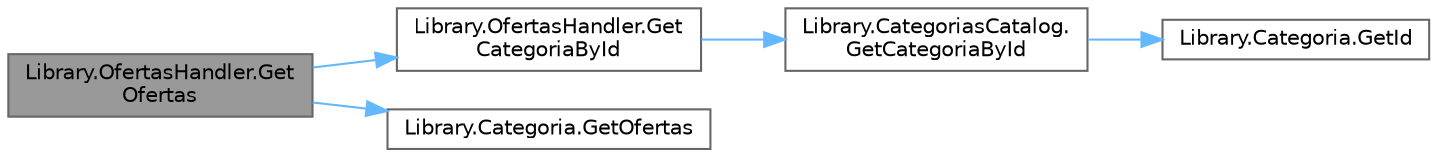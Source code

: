 digraph "Library.OfertasHandler.GetOfertas"
{
 // INTERACTIVE_SVG=YES
 // LATEX_PDF_SIZE
  bgcolor="transparent";
  edge [fontname=Helvetica,fontsize=10,labelfontname=Helvetica,labelfontsize=10];
  node [fontname=Helvetica,fontsize=10,shape=box,height=0.2,width=0.4];
  rankdir="LR";
  Node1 [label="Library.OfertasHandler.Get\lOfertas",height=0.2,width=0.4,color="gray40", fillcolor="grey60", style="filled", fontcolor="black",tooltip="Método para obtener OfertaDeServicio."];
  Node1 -> Node2 [color="steelblue1",style="solid"];
  Node2 [label="Library.OfertasHandler.Get\lCategoriaById",height=0.2,width=0.4,color="grey40", fillcolor="white", style="filled",URL="$classLibrary_1_1OfertasHandler.html#a6de3d8aae171fe68766039aefcbd5bb4",tooltip="Método para obtener una Categoria por id."];
  Node2 -> Node3 [color="steelblue1",style="solid"];
  Node3 [label="Library.CategoriasCatalog.\lGetCategoriaById",height=0.2,width=0.4,color="grey40", fillcolor="white", style="filled",URL="$classLibrary_1_1CategoriasCatalog.html#a9bedf1f8b23af24ef3515c48b7d05200",tooltip="Método para obtener una categoría por id."];
  Node3 -> Node4 [color="steelblue1",style="solid"];
  Node4 [label="Library.Categoria.GetId",height=0.2,width=0.4,color="grey40", fillcolor="white", style="filled",URL="$classLibrary_1_1Categoria.html#a391925bcef104bf634b266e75310aedf",tooltip="Método para obtener el ID de una Categoria."];
  Node1 -> Node5 [color="steelblue1",style="solid"];
  Node5 [label="Library.Categoria.GetOfertas",height=0.2,width=0.4,color="grey40", fillcolor="white", style="filled",URL="$classLibrary_1_1Categoria.html#a4afc53d36c30f85579ddec37db5698ba",tooltip="Método para conocer la lista de ofertas."];
}
